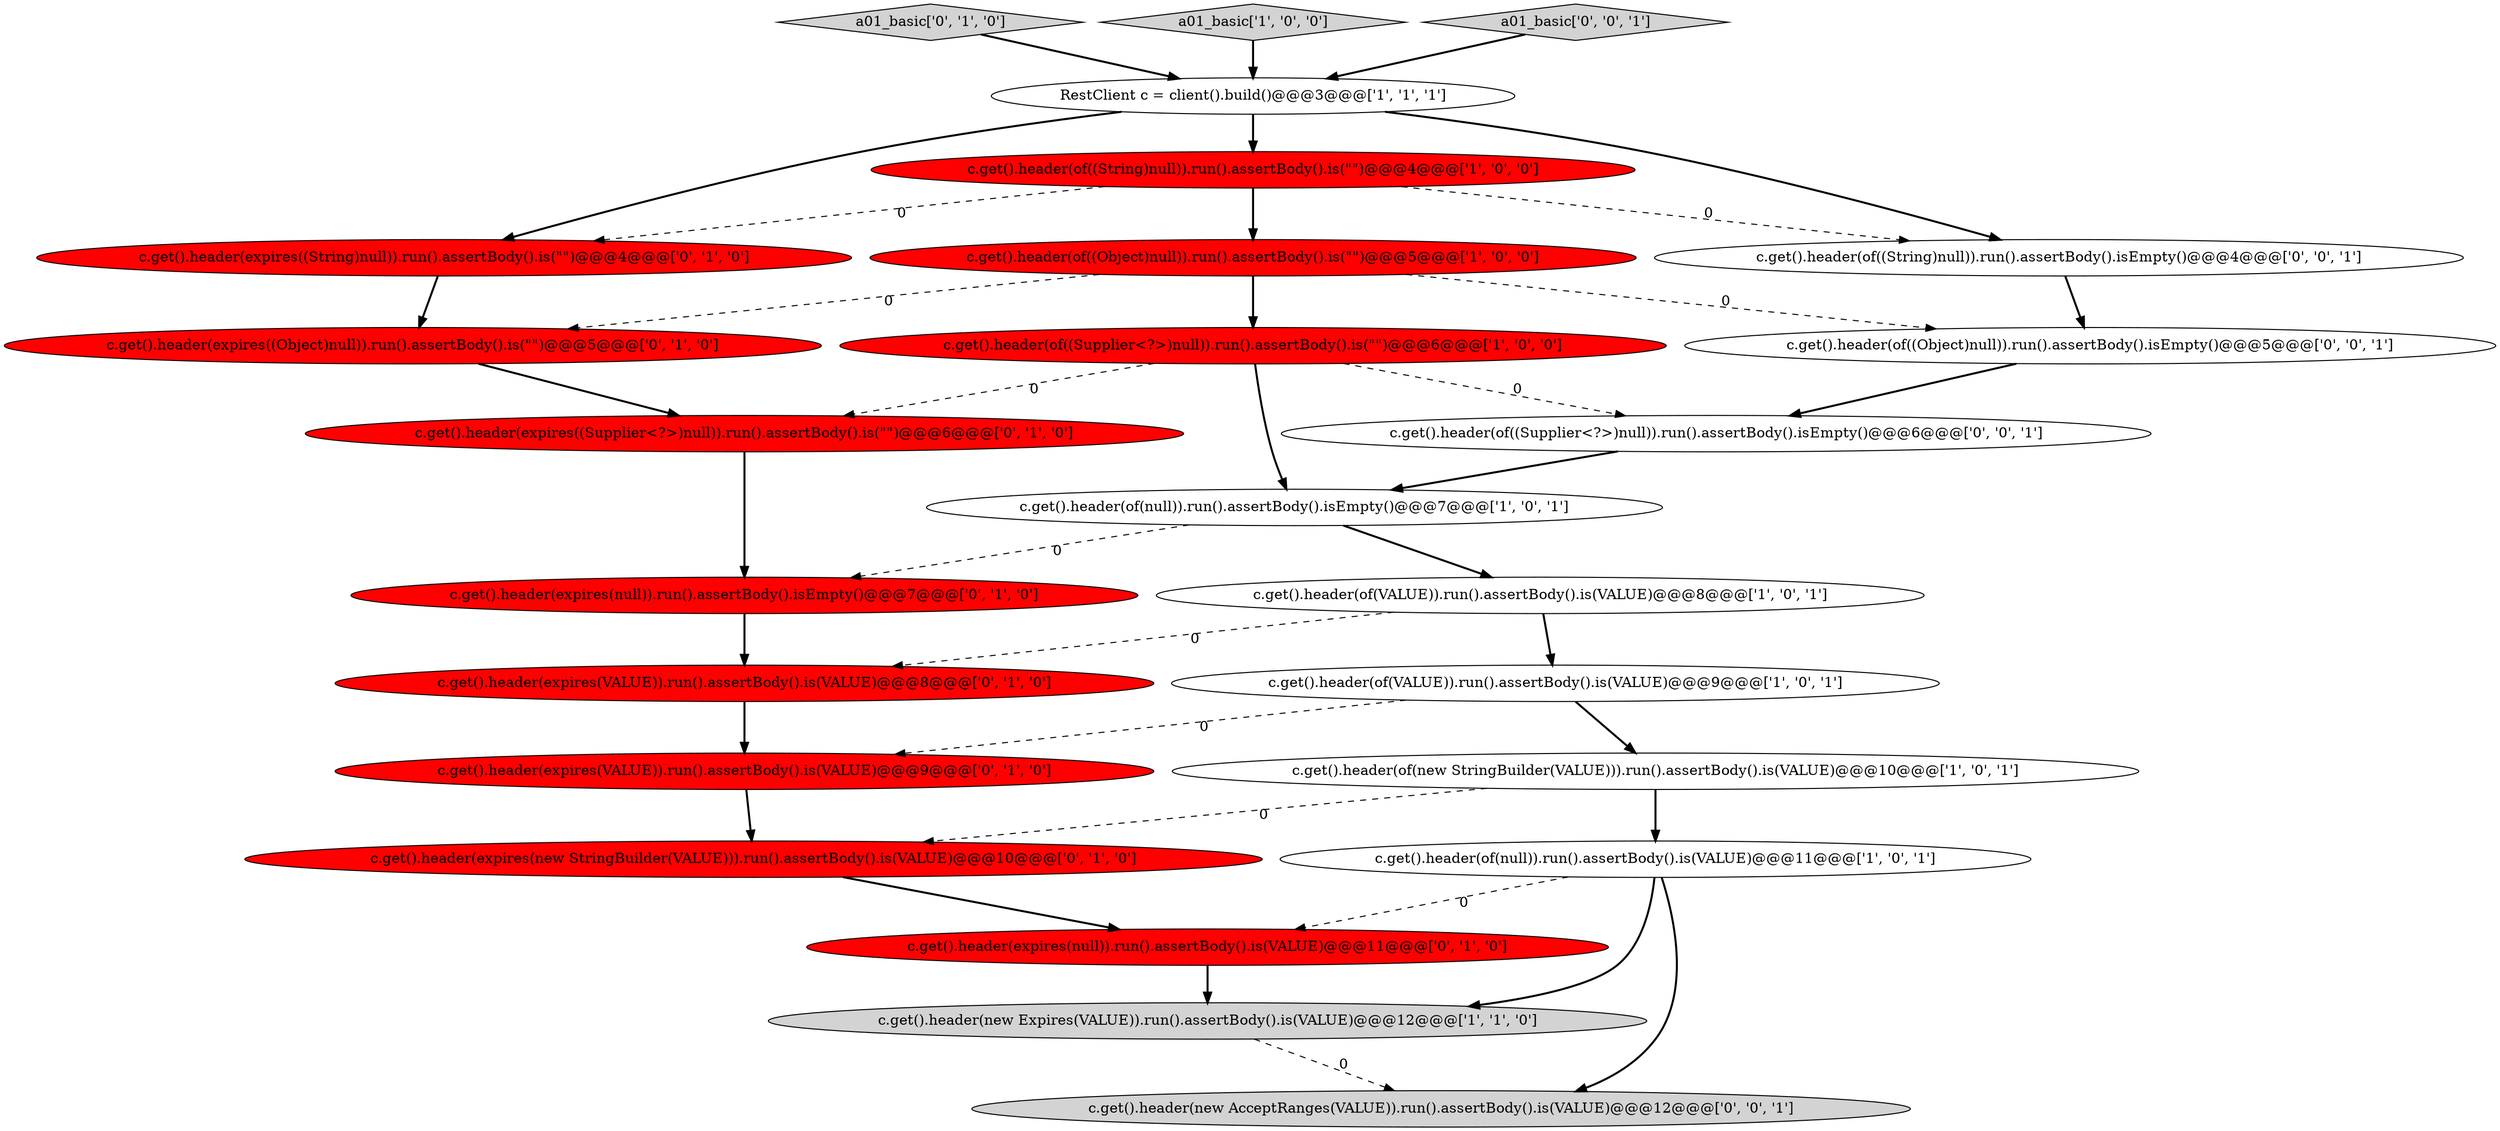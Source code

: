 digraph {
13 [style = filled, label = "c.get().header(expires((Supplier<?>)null)).run().assertBody().is(\"\")@@@6@@@['0', '1', '0']", fillcolor = red, shape = ellipse image = "AAA1AAABBB2BBB"];
19 [style = filled, label = "c.get().header(expires(null)).run().assertBody().isEmpty()@@@7@@@['0', '1', '0']", fillcolor = red, shape = ellipse image = "AAA1AAABBB2BBB"];
23 [style = filled, label = "c.get().header(of((String)null)).run().assertBody().isEmpty()@@@4@@@['0', '0', '1']", fillcolor = white, shape = ellipse image = "AAA0AAABBB3BBB"];
9 [style = filled, label = "c.get().header(of(null)).run().assertBody().is(VALUE)@@@11@@@['1', '0', '1']", fillcolor = white, shape = ellipse image = "AAA0AAABBB1BBB"];
18 [style = filled, label = "c.get().header(expires(new StringBuilder(VALUE))).run().assertBody().is(VALUE)@@@10@@@['0', '1', '0']", fillcolor = red, shape = ellipse image = "AAA1AAABBB2BBB"];
15 [style = filled, label = "c.get().header(expires((String)null)).run().assertBody().is(\"\")@@@4@@@['0', '1', '0']", fillcolor = red, shape = ellipse image = "AAA1AAABBB2BBB"];
14 [style = filled, label = "c.get().header(expires(null)).run().assertBody().is(VALUE)@@@11@@@['0', '1', '0']", fillcolor = red, shape = ellipse image = "AAA1AAABBB2BBB"];
7 [style = filled, label = "c.get().header(of((String)null)).run().assertBody().is(\"\")@@@4@@@['1', '0', '0']", fillcolor = red, shape = ellipse image = "AAA1AAABBB1BBB"];
10 [style = filled, label = "c.get().header(of(VALUE)).run().assertBody().is(VALUE)@@@9@@@['1', '0', '1']", fillcolor = white, shape = ellipse image = "AAA0AAABBB1BBB"];
1 [style = filled, label = "c.get().header(of((Supplier<?>)null)).run().assertBody().is(\"\")@@@6@@@['1', '0', '0']", fillcolor = red, shape = ellipse image = "AAA1AAABBB1BBB"];
11 [style = filled, label = "c.get().header(expires(VALUE)).run().assertBody().is(VALUE)@@@9@@@['0', '1', '0']", fillcolor = red, shape = ellipse image = "AAA1AAABBB2BBB"];
16 [style = filled, label = "c.get().header(expires((Object)null)).run().assertBody().is(\"\")@@@5@@@['0', '1', '0']", fillcolor = red, shape = ellipse image = "AAA1AAABBB2BBB"];
17 [style = filled, label = "c.get().header(expires(VALUE)).run().assertBody().is(VALUE)@@@8@@@['0', '1', '0']", fillcolor = red, shape = ellipse image = "AAA1AAABBB2BBB"];
12 [style = filled, label = "a01_basic['0', '1', '0']", fillcolor = lightgray, shape = diamond image = "AAA0AAABBB2BBB"];
3 [style = filled, label = "a01_basic['1', '0', '0']", fillcolor = lightgray, shape = diamond image = "AAA0AAABBB1BBB"];
24 [style = filled, label = "a01_basic['0', '0', '1']", fillcolor = lightgray, shape = diamond image = "AAA0AAABBB3BBB"];
21 [style = filled, label = "c.get().header(new AcceptRanges(VALUE)).run().assertBody().is(VALUE)@@@12@@@['0', '0', '1']", fillcolor = lightgray, shape = ellipse image = "AAA0AAABBB3BBB"];
0 [style = filled, label = "c.get().header(new Expires(VALUE)).run().assertBody().is(VALUE)@@@12@@@['1', '1', '0']", fillcolor = lightgray, shape = ellipse image = "AAA0AAABBB1BBB"];
4 [style = filled, label = "c.get().header(of(null)).run().assertBody().isEmpty()@@@7@@@['1', '0', '1']", fillcolor = white, shape = ellipse image = "AAA0AAABBB1BBB"];
22 [style = filled, label = "c.get().header(of((Supplier<?>)null)).run().assertBody().isEmpty()@@@6@@@['0', '0', '1']", fillcolor = white, shape = ellipse image = "AAA0AAABBB3BBB"];
2 [style = filled, label = "RestClient c = client().build()@@@3@@@['1', '1', '1']", fillcolor = white, shape = ellipse image = "AAA0AAABBB1BBB"];
6 [style = filled, label = "c.get().header(of(VALUE)).run().assertBody().is(VALUE)@@@8@@@['1', '0', '1']", fillcolor = white, shape = ellipse image = "AAA0AAABBB1BBB"];
20 [style = filled, label = "c.get().header(of((Object)null)).run().assertBody().isEmpty()@@@5@@@['0', '0', '1']", fillcolor = white, shape = ellipse image = "AAA0AAABBB3BBB"];
8 [style = filled, label = "c.get().header(of((Object)null)).run().assertBody().is(\"\")@@@5@@@['1', '0', '0']", fillcolor = red, shape = ellipse image = "AAA1AAABBB1BBB"];
5 [style = filled, label = "c.get().header(of(new StringBuilder(VALUE))).run().assertBody().is(VALUE)@@@10@@@['1', '0', '1']", fillcolor = white, shape = ellipse image = "AAA0AAABBB1BBB"];
1->4 [style = bold, label=""];
16->13 [style = bold, label=""];
23->20 [style = bold, label=""];
8->16 [style = dashed, label="0"];
7->23 [style = dashed, label="0"];
9->0 [style = bold, label=""];
5->9 [style = bold, label=""];
24->2 [style = bold, label=""];
4->6 [style = bold, label=""];
8->20 [style = dashed, label="0"];
6->17 [style = dashed, label="0"];
19->17 [style = bold, label=""];
5->18 [style = dashed, label="0"];
7->8 [style = bold, label=""];
15->16 [style = bold, label=""];
11->18 [style = bold, label=""];
1->22 [style = dashed, label="0"];
20->22 [style = bold, label=""];
22->4 [style = bold, label=""];
10->11 [style = dashed, label="0"];
1->13 [style = dashed, label="0"];
8->1 [style = bold, label=""];
2->23 [style = bold, label=""];
12->2 [style = bold, label=""];
13->19 [style = bold, label=""];
9->14 [style = dashed, label="0"];
10->5 [style = bold, label=""];
3->2 [style = bold, label=""];
14->0 [style = bold, label=""];
0->21 [style = dashed, label="0"];
6->10 [style = bold, label=""];
2->15 [style = bold, label=""];
9->21 [style = bold, label=""];
7->15 [style = dashed, label="0"];
4->19 [style = dashed, label="0"];
2->7 [style = bold, label=""];
18->14 [style = bold, label=""];
17->11 [style = bold, label=""];
}
